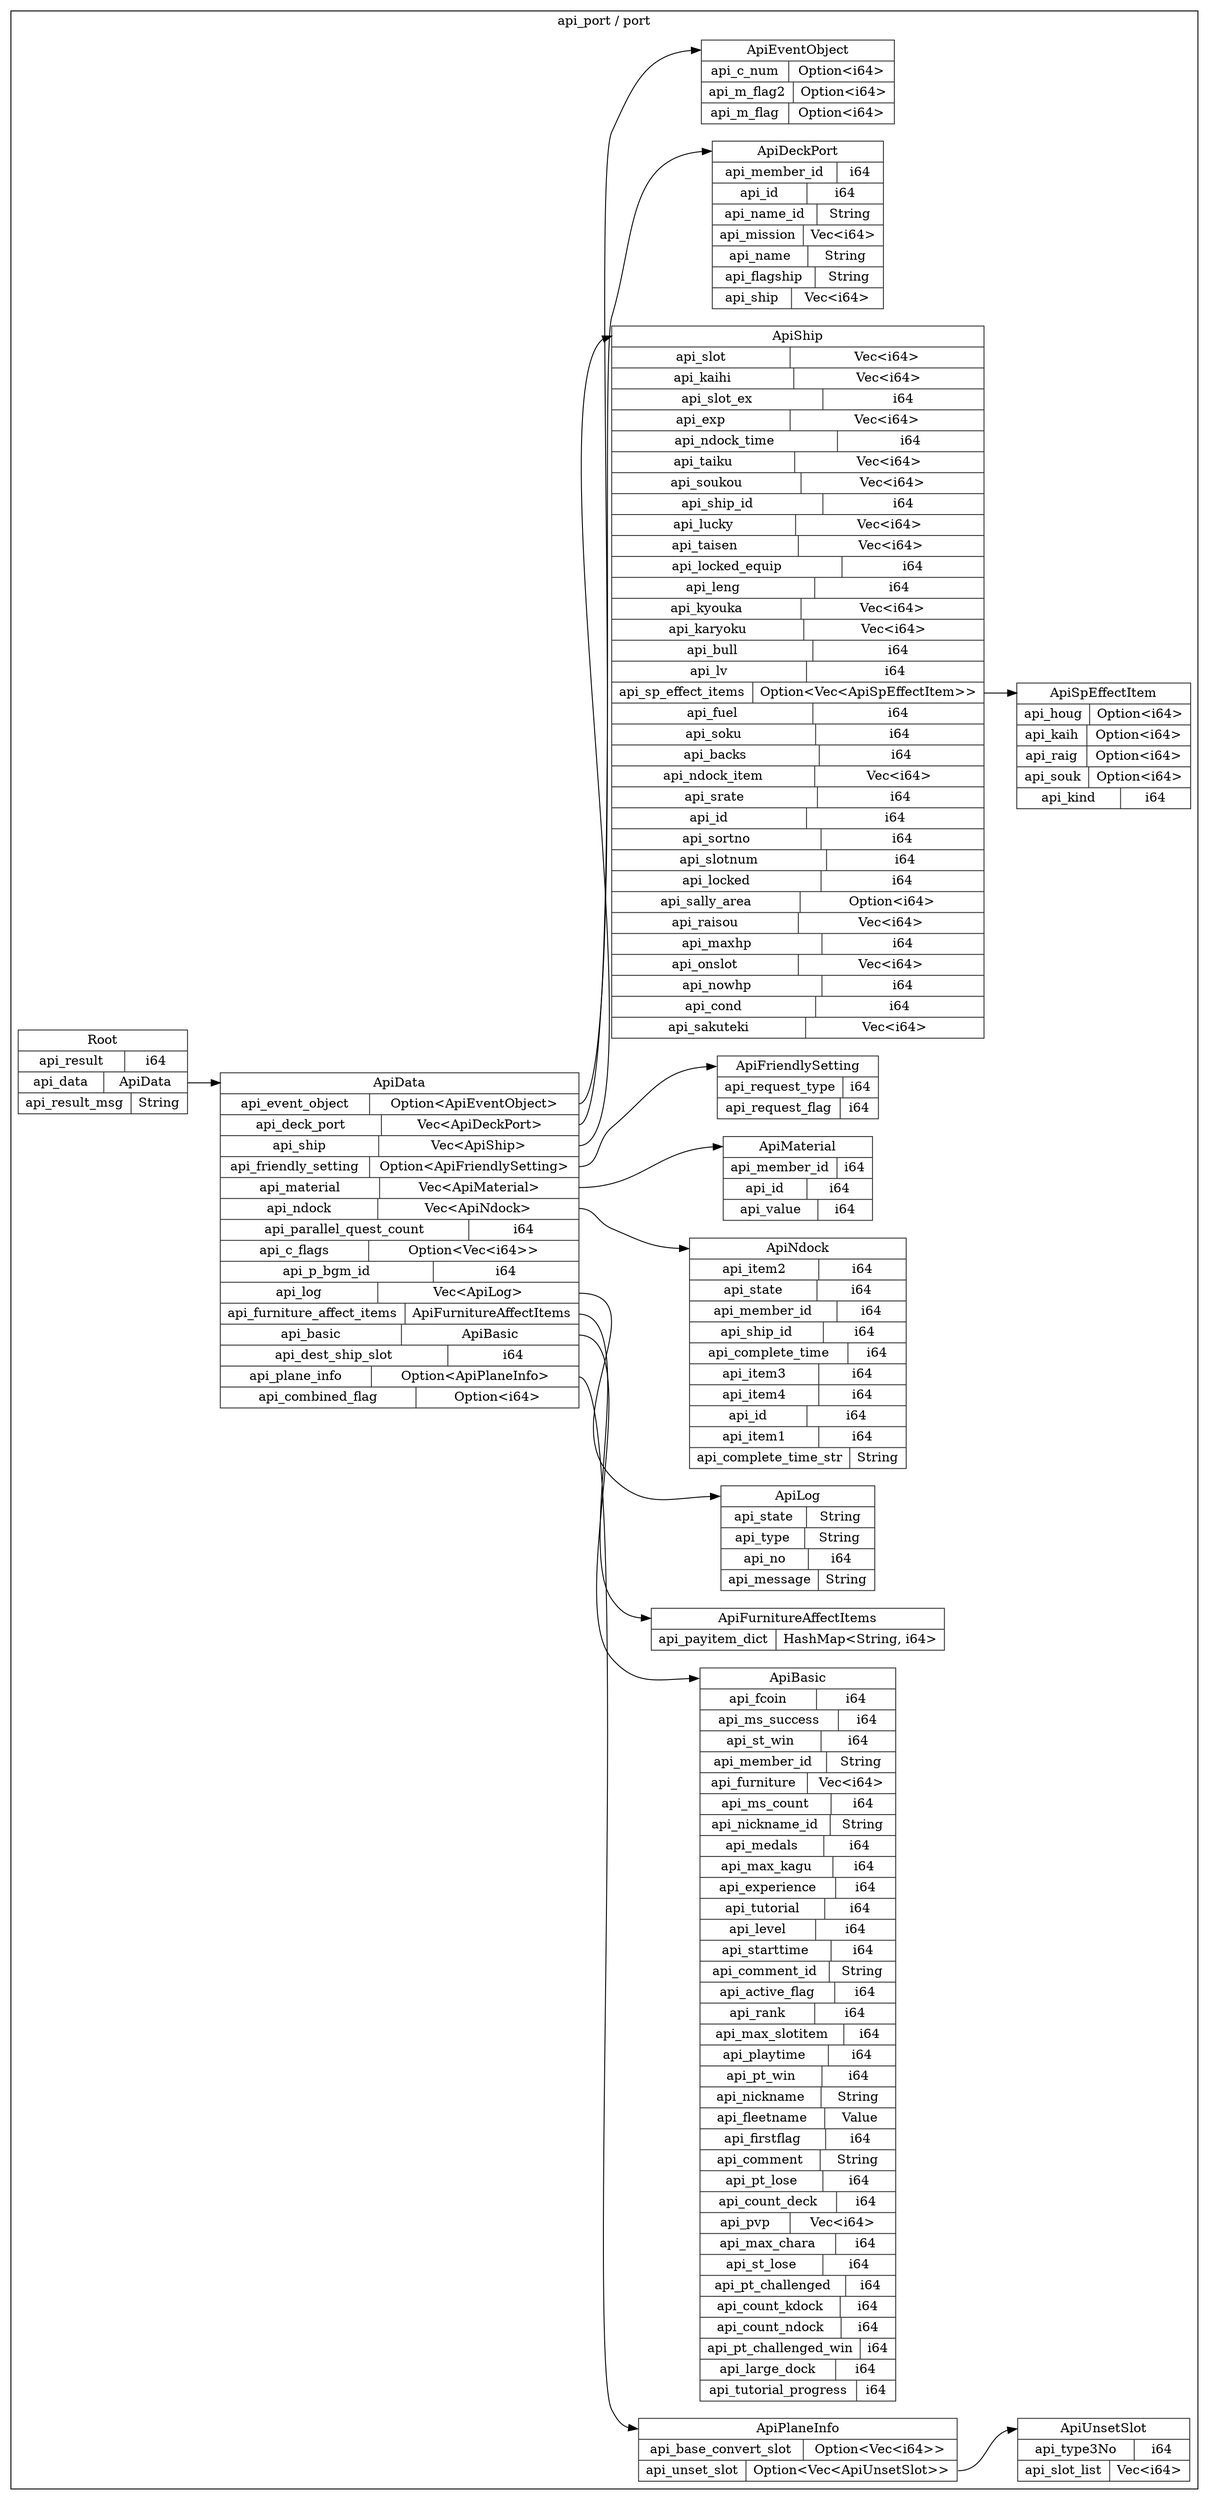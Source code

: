 digraph {
  rankdir=LR;
  subgraph cluster_0 {
    label="api_port / port";
    node [style="filled", color=white, style="solid", color=gray20];
    api_port__port__ApiFriendlySetting [label="<ApiFriendlySetting> ApiFriendlySetting  | { api_request_type | <api_request_type> i64 } | { api_request_flag | <api_request_flag> i64 }", shape=record];
    api_port__port__ApiPlaneInfo [label="<ApiPlaneInfo> ApiPlaneInfo  | { api_base_convert_slot | <api_base_convert_slot> Option\<Vec\<i64\>\> } | { api_unset_slot | <api_unset_slot> Option\<Vec\<ApiUnsetSlot\>\> }", shape=record];
    api_port__port__ApiUnsetSlot;
    api_port__port__ApiPlaneInfo:api_unset_slot:e -> api_port__port__ApiUnsetSlot:ApiUnsetSlot:w;
    api_port__port__ApiDeckPort [label="<ApiDeckPort> ApiDeckPort  | { api_member_id | <api_member_id> i64 } | { api_id | <api_id> i64 } | { api_name_id | <api_name_id> String } | { api_mission | <api_mission> Vec\<i64\> } | { api_name | <api_name> String } | { api_flagship | <api_flagship> String } | { api_ship | <api_ship> Vec\<i64\> }", shape=record];
    api_port__port__ApiBasic [label="<ApiBasic> ApiBasic  | { api_fcoin | <api_fcoin> i64 } | { api_ms_success | <api_ms_success> i64 } | { api_st_win | <api_st_win> i64 } | { api_member_id | <api_member_id> String } | { api_furniture | <api_furniture> Vec\<i64\> } | { api_ms_count | <api_ms_count> i64 } | { api_nickname_id | <api_nickname_id> String } | { api_medals | <api_medals> i64 } | { api_max_kagu | <api_max_kagu> i64 } | { api_experience | <api_experience> i64 } | { api_tutorial | <api_tutorial> i64 } | { api_level | <api_level> i64 } | { api_starttime | <api_starttime> i64 } | { api_comment_id | <api_comment_id> String } | { api_active_flag | <api_active_flag> i64 } | { api_rank | <api_rank> i64 } | { api_max_slotitem | <api_max_slotitem> i64 } | { api_playtime | <api_playtime> i64 } | { api_pt_win | <api_pt_win> i64 } | { api_nickname | <api_nickname> String } | { api_fleetname | <api_fleetname> Value } | { api_firstflag | <api_firstflag> i64 } | { api_comment | <api_comment> String } | { api_pt_lose | <api_pt_lose> i64 } | { api_count_deck | <api_count_deck> i64 } | { api_pvp | <api_pvp> Vec\<i64\> } | { api_max_chara | <api_max_chara> i64 } | { api_st_lose | <api_st_lose> i64 } | { api_pt_challenged | <api_pt_challenged> i64 } | { api_count_kdock | <api_count_kdock> i64 } | { api_count_ndock | <api_count_ndock> i64 } | { api_pt_challenged_win | <api_pt_challenged_win> i64 } | { api_large_dock | <api_large_dock> i64 } | { api_tutorial_progress | <api_tutorial_progress> i64 }", shape=record];
    api_port__port__ApiEventObject [label="<ApiEventObject> ApiEventObject  | { api_c_num | <api_c_num> Option\<i64\> } | { api_m_flag2 | <api_m_flag2> Option\<i64\> } | { api_m_flag | <api_m_flag> Option\<i64\> }", shape=record];
    api_port__port__ApiLog [label="<ApiLog> ApiLog  | { api_state | <api_state> String } | { api_type | <api_type> String } | { api_no | <api_no> i64 } | { api_message | <api_message> String }", shape=record];
    api_port__port__ApiData [label="<ApiData> ApiData  | { api_event_object | <api_event_object> Option\<ApiEventObject\> } | { api_deck_port | <api_deck_port> Vec\<ApiDeckPort\> } | { api_ship | <api_ship> Vec\<ApiShip\> } | { api_friendly_setting | <api_friendly_setting> Option\<ApiFriendlySetting\> } | { api_material | <api_material> Vec\<ApiMaterial\> } | { api_ndock | <api_ndock> Vec\<ApiNdock\> } | { api_parallel_quest_count | <api_parallel_quest_count> i64 } | { api_c_flags | <api_c_flags> Option\<Vec\<i64\>\> } | { api_p_bgm_id | <api_p_bgm_id> i64 } | { api_log | <api_log> Vec\<ApiLog\> } | { api_furniture_affect_items | <api_furniture_affect_items> ApiFurnitureAffectItems } | { api_basic | <api_basic> ApiBasic } | { api_dest_ship_slot | <api_dest_ship_slot> i64 } | { api_plane_info | <api_plane_info> Option\<ApiPlaneInfo\> } | { api_combined_flag | <api_combined_flag> Option\<i64\> }", shape=record];
    api_port__port__ApiData:api_event_object:e -> api_port__port__ApiEventObject:ApiEventObject:w;
    api_port__port__ApiData:api_deck_port:e -> api_port__port__ApiDeckPort:ApiDeckPort:w;
    api_port__port__ApiShip;
    api_port__port__ApiData:api_ship:e -> api_port__port__ApiShip:ApiShip:w;
    api_port__port__ApiData:api_friendly_setting:e -> api_port__port__ApiFriendlySetting:ApiFriendlySetting:w;
    api_port__port__ApiMaterial;
    api_port__port__ApiData:api_material:e -> api_port__port__ApiMaterial:ApiMaterial:w;
    api_port__port__ApiNdock;
    api_port__port__ApiData:api_ndock:e -> api_port__port__ApiNdock:ApiNdock:w;
    api_port__port__ApiData:api_log:e -> api_port__port__ApiLog:ApiLog:w;
    api_port__port__ApiFurnitureAffectItems;
    api_port__port__ApiData:api_furniture_affect_items:e -> api_port__port__ApiFurnitureAffectItems:ApiFurnitureAffectItems:w;
    api_port__port__ApiData:api_basic:e -> api_port__port__ApiBasic:ApiBasic:w;
    api_port__port__ApiData:api_plane_info:e -> api_port__port__ApiPlaneInfo:ApiPlaneInfo:w;
    api_port__port__Root [label="<Root> Root  | { api_result | <api_result> i64 } | { api_data | <api_data> ApiData } | { api_result_msg | <api_result_msg> String }", shape=record];
    api_port__port__Root:api_data:e -> api_port__port__ApiData:ApiData:w;
    api_port__port__ApiShip [label="<ApiShip> ApiShip  | { api_slot | <api_slot> Vec\<i64\> } | { api_kaihi | <api_kaihi> Vec\<i64\> } | { api_slot_ex | <api_slot_ex> i64 } | { api_exp | <api_exp> Vec\<i64\> } | { api_ndock_time | <api_ndock_time> i64 } | { api_taiku | <api_taiku> Vec\<i64\> } | { api_soukou | <api_soukou> Vec\<i64\> } | { api_ship_id | <api_ship_id> i64 } | { api_lucky | <api_lucky> Vec\<i64\> } | { api_taisen | <api_taisen> Vec\<i64\> } | { api_locked_equip | <api_locked_equip> i64 } | { api_leng | <api_leng> i64 } | { api_kyouka | <api_kyouka> Vec\<i64\> } | { api_karyoku | <api_karyoku> Vec\<i64\> } | { api_bull | <api_bull> i64 } | { api_lv | <api_lv> i64 } | { api_sp_effect_items | <api_sp_effect_items> Option\<Vec\<ApiSpEffectItem\>\> } | { api_fuel | <api_fuel> i64 } | { api_soku | <api_soku> i64 } | { api_backs | <api_backs> i64 } | { api_ndock_item | <api_ndock_item> Vec\<i64\> } | { api_srate | <api_srate> i64 } | { api_id | <api_id> i64 } | { api_sortno | <api_sortno> i64 } | { api_slotnum | <api_slotnum> i64 } | { api_locked | <api_locked> i64 } | { api_sally_area | <api_sally_area> Option\<i64\> } | { api_raisou | <api_raisou> Vec\<i64\> } | { api_maxhp | <api_maxhp> i64 } | { api_onslot | <api_onslot> Vec\<i64\> } | { api_nowhp | <api_nowhp> i64 } | { api_cond | <api_cond> i64 } | { api_sakuteki | <api_sakuteki> Vec\<i64\> }", shape=record];
    api_port__port__ApiSpEffectItem;
    api_port__port__ApiShip:api_sp_effect_items:e -> api_port__port__ApiSpEffectItem:ApiSpEffectItem:w;
    api_port__port__ApiUnsetSlot [label="<ApiUnsetSlot> ApiUnsetSlot  | { api_type3No | <api_type3No> i64 } | { api_slot_list | <api_slot_list> Vec\<i64\> }", shape=record];
    api_port__port__ApiNdock [label="<ApiNdock> ApiNdock  | { api_item2 | <api_item2> i64 } | { api_state | <api_state> i64 } | { api_member_id | <api_member_id> i64 } | { api_ship_id | <api_ship_id> i64 } | { api_complete_time | <api_complete_time> i64 } | { api_item3 | <api_item3> i64 } | { api_item4 | <api_item4> i64 } | { api_id | <api_id> i64 } | { api_item1 | <api_item1> i64 } | { api_complete_time_str | <api_complete_time_str> String }", shape=record];
    api_port__port__ApiSpEffectItem [label="<ApiSpEffectItem> ApiSpEffectItem  | { api_houg | <api_houg> Option\<i64\> } | { api_kaih | <api_kaih> Option\<i64\> } | { api_raig | <api_raig> Option\<i64\> } | { api_souk | <api_souk> Option\<i64\> } | { api_kind | <api_kind> i64 }", shape=record];
    api_port__port__ApiFurnitureAffectItems [label="<ApiFurnitureAffectItems> ApiFurnitureAffectItems  | { api_payitem_dict | <api_payitem_dict> HashMap\<String, i64\> }", shape=record];
    api_port__port__ApiMaterial [label="<ApiMaterial> ApiMaterial  | { api_member_id | <api_member_id> i64 } | { api_id | <api_id> i64 } | { api_value | <api_value> i64 }", shape=record];
  }
}

